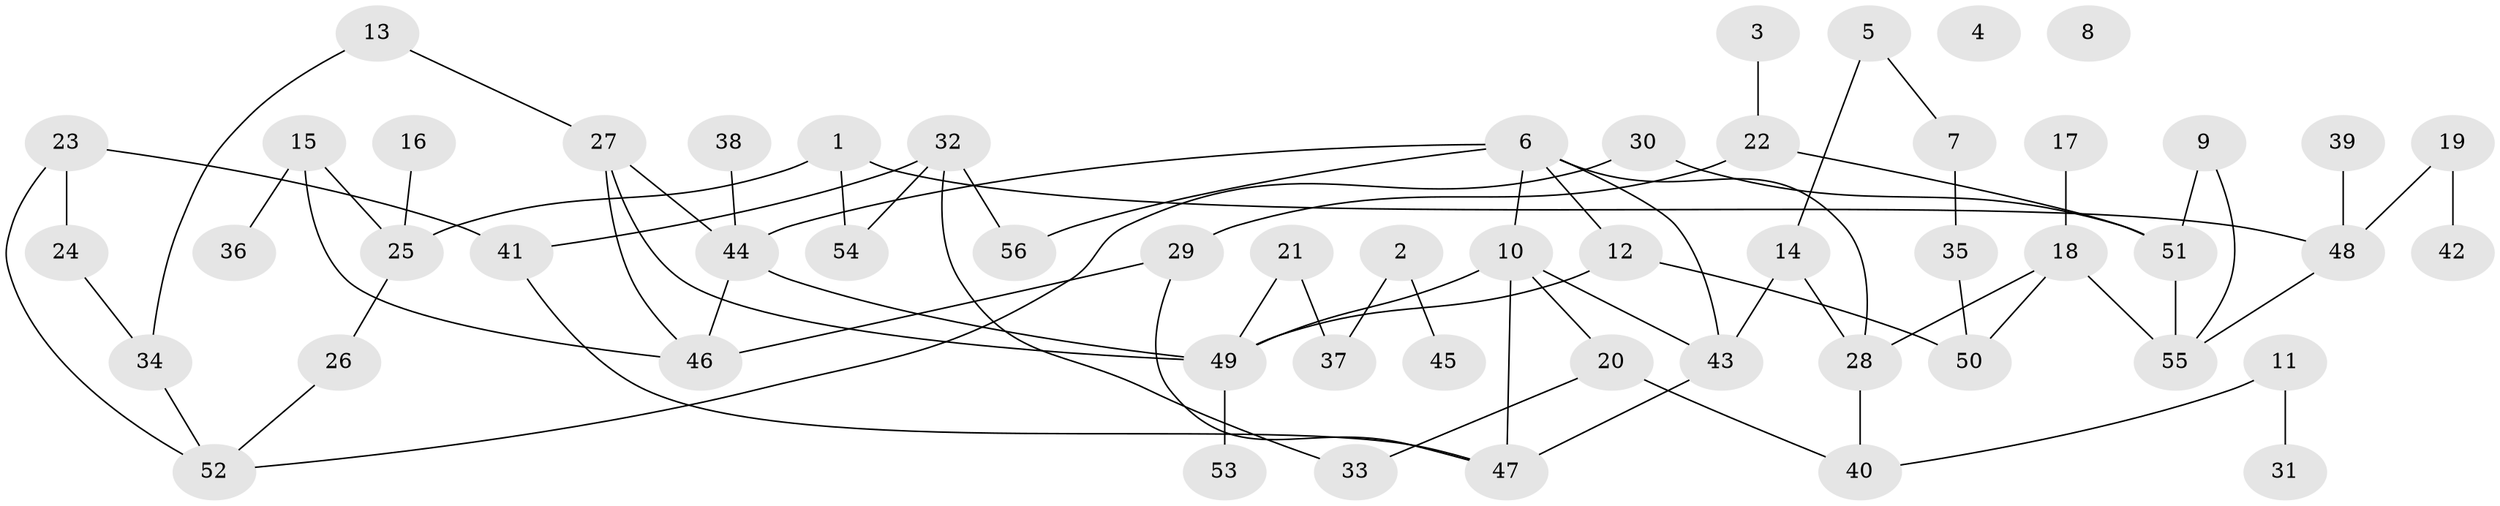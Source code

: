 // coarse degree distribution, {5: 0.027777777777777776, 1: 0.2222222222222222, 0: 0.05555555555555555, 3: 0.25, 6: 0.05555555555555555, 2: 0.16666666666666666, 4: 0.2222222222222222}
// Generated by graph-tools (version 1.1) at 2025/41/03/06/25 10:41:23]
// undirected, 56 vertices, 74 edges
graph export_dot {
graph [start="1"]
  node [color=gray90,style=filled];
  1;
  2;
  3;
  4;
  5;
  6;
  7;
  8;
  9;
  10;
  11;
  12;
  13;
  14;
  15;
  16;
  17;
  18;
  19;
  20;
  21;
  22;
  23;
  24;
  25;
  26;
  27;
  28;
  29;
  30;
  31;
  32;
  33;
  34;
  35;
  36;
  37;
  38;
  39;
  40;
  41;
  42;
  43;
  44;
  45;
  46;
  47;
  48;
  49;
  50;
  51;
  52;
  53;
  54;
  55;
  56;
  1 -- 25;
  1 -- 48;
  1 -- 54;
  2 -- 37;
  2 -- 45;
  3 -- 22;
  5 -- 7;
  5 -- 14;
  6 -- 10;
  6 -- 12;
  6 -- 28;
  6 -- 43;
  6 -- 44;
  6 -- 56;
  7 -- 35;
  9 -- 51;
  9 -- 55;
  10 -- 20;
  10 -- 43;
  10 -- 47;
  10 -- 49;
  11 -- 31;
  11 -- 40;
  12 -- 49;
  12 -- 50;
  13 -- 27;
  13 -- 34;
  14 -- 28;
  14 -- 43;
  15 -- 25;
  15 -- 36;
  15 -- 46;
  16 -- 25;
  17 -- 18;
  18 -- 28;
  18 -- 50;
  18 -- 55;
  19 -- 42;
  19 -- 48;
  20 -- 33;
  20 -- 40;
  21 -- 37;
  21 -- 49;
  22 -- 29;
  22 -- 51;
  23 -- 24;
  23 -- 41;
  23 -- 52;
  24 -- 34;
  25 -- 26;
  26 -- 52;
  27 -- 44;
  27 -- 46;
  27 -- 49;
  28 -- 40;
  29 -- 46;
  29 -- 47;
  30 -- 51;
  30 -- 52;
  32 -- 33;
  32 -- 41;
  32 -- 54;
  32 -- 56;
  34 -- 52;
  35 -- 50;
  38 -- 44;
  39 -- 48;
  41 -- 47;
  43 -- 47;
  44 -- 46;
  44 -- 49;
  48 -- 55;
  49 -- 53;
  51 -- 55;
}
